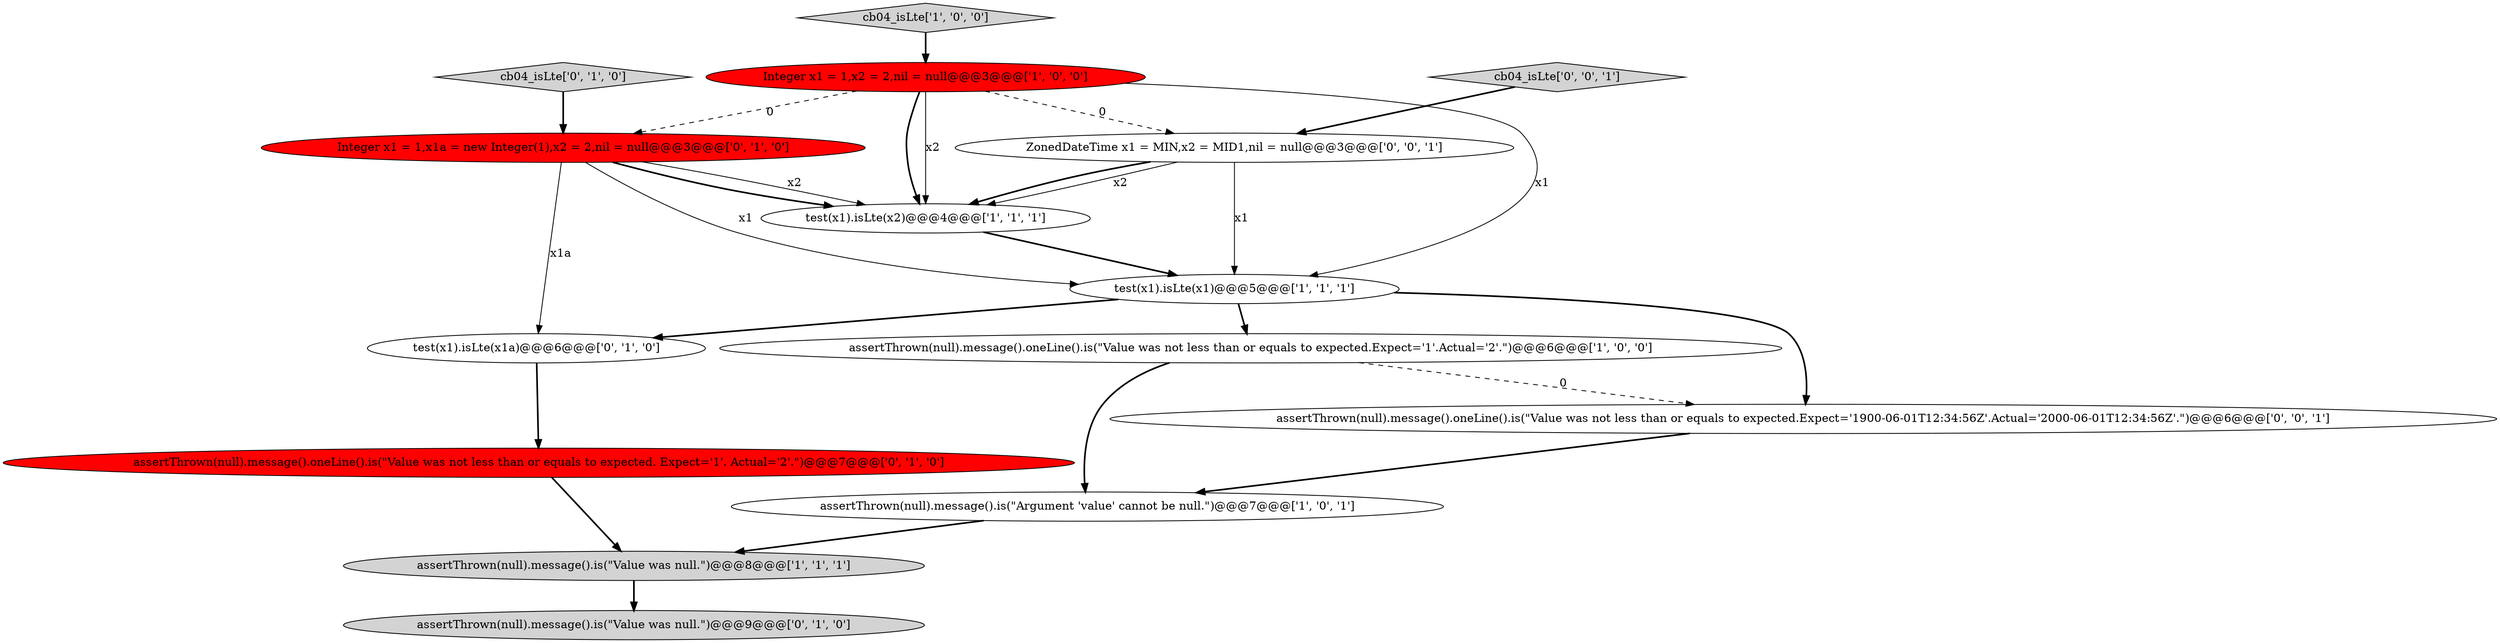 digraph {
5 [style = filled, label = "test(x1).isLte(x2)@@@4@@@['1', '1', '1']", fillcolor = white, shape = ellipse image = "AAA0AAABBB1BBB"];
13 [style = filled, label = "cb04_isLte['0', '0', '1']", fillcolor = lightgray, shape = diamond image = "AAA0AAABBB3BBB"];
14 [style = filled, label = "assertThrown(null).message().oneLine().is(\"Value was not less than or equals to expected.Expect='1900-06-01T12:34:56Z'.Actual='2000-06-01T12:34:56Z'.\")@@@6@@@['0', '0', '1']", fillcolor = white, shape = ellipse image = "AAA0AAABBB3BBB"];
0 [style = filled, label = "assertThrown(null).message().is(\"Argument 'value' cannot be null.\")@@@7@@@['1', '0', '1']", fillcolor = white, shape = ellipse image = "AAA0AAABBB1BBB"];
3 [style = filled, label = "assertThrown(null).message().is(\"Value was null.\")@@@8@@@['1', '1', '1']", fillcolor = lightgray, shape = ellipse image = "AAA0AAABBB1BBB"];
1 [style = filled, label = "Integer x1 = 1,x2 = 2,nil = null@@@3@@@['1', '0', '0']", fillcolor = red, shape = ellipse image = "AAA1AAABBB1BBB"];
6 [style = filled, label = "assertThrown(null).message().oneLine().is(\"Value was not less than or equals to expected.Expect='1'.Actual='2'.\")@@@6@@@['1', '0', '0']", fillcolor = white, shape = ellipse image = "AAA0AAABBB1BBB"];
9 [style = filled, label = "test(x1).isLte(x1a)@@@6@@@['0', '1', '0']", fillcolor = white, shape = ellipse image = "AAA0AAABBB2BBB"];
12 [style = filled, label = "ZonedDateTime x1 = MIN,x2 = MID1,nil = null@@@3@@@['0', '0', '1']", fillcolor = white, shape = ellipse image = "AAA0AAABBB3BBB"];
4 [style = filled, label = "cb04_isLte['1', '0', '0']", fillcolor = lightgray, shape = diamond image = "AAA0AAABBB1BBB"];
2 [style = filled, label = "test(x1).isLte(x1)@@@5@@@['1', '1', '1']", fillcolor = white, shape = ellipse image = "AAA0AAABBB1BBB"];
8 [style = filled, label = "assertThrown(null).message().is(\"Value was null.\")@@@9@@@['0', '1', '0']", fillcolor = lightgray, shape = ellipse image = "AAA0AAABBB2BBB"];
7 [style = filled, label = "Integer x1 = 1,x1a = new Integer(1),x2 = 2,nil = null@@@3@@@['0', '1', '0']", fillcolor = red, shape = ellipse image = "AAA1AAABBB2BBB"];
11 [style = filled, label = "assertThrown(null).message().oneLine().is(\"Value was not less than or equals to expected. Expect='1'. Actual='2'.\")@@@7@@@['0', '1', '0']", fillcolor = red, shape = ellipse image = "AAA1AAABBB2BBB"];
10 [style = filled, label = "cb04_isLte['0', '1', '0']", fillcolor = lightgray, shape = diamond image = "AAA0AAABBB2BBB"];
1->5 [style = bold, label=""];
0->3 [style = bold, label=""];
9->11 [style = bold, label=""];
12->5 [style = bold, label=""];
2->6 [style = bold, label=""];
1->5 [style = solid, label="x2"];
6->0 [style = bold, label=""];
2->9 [style = bold, label=""];
6->14 [style = dashed, label="0"];
10->7 [style = bold, label=""];
7->5 [style = solid, label="x2"];
1->12 [style = dashed, label="0"];
5->2 [style = bold, label=""];
7->5 [style = bold, label=""];
13->12 [style = bold, label=""];
14->0 [style = bold, label=""];
1->2 [style = solid, label="x1"];
11->3 [style = bold, label=""];
7->9 [style = solid, label="x1a"];
12->2 [style = solid, label="x1"];
3->8 [style = bold, label=""];
2->14 [style = bold, label=""];
12->5 [style = solid, label="x2"];
4->1 [style = bold, label=""];
1->7 [style = dashed, label="0"];
7->2 [style = solid, label="x1"];
}
